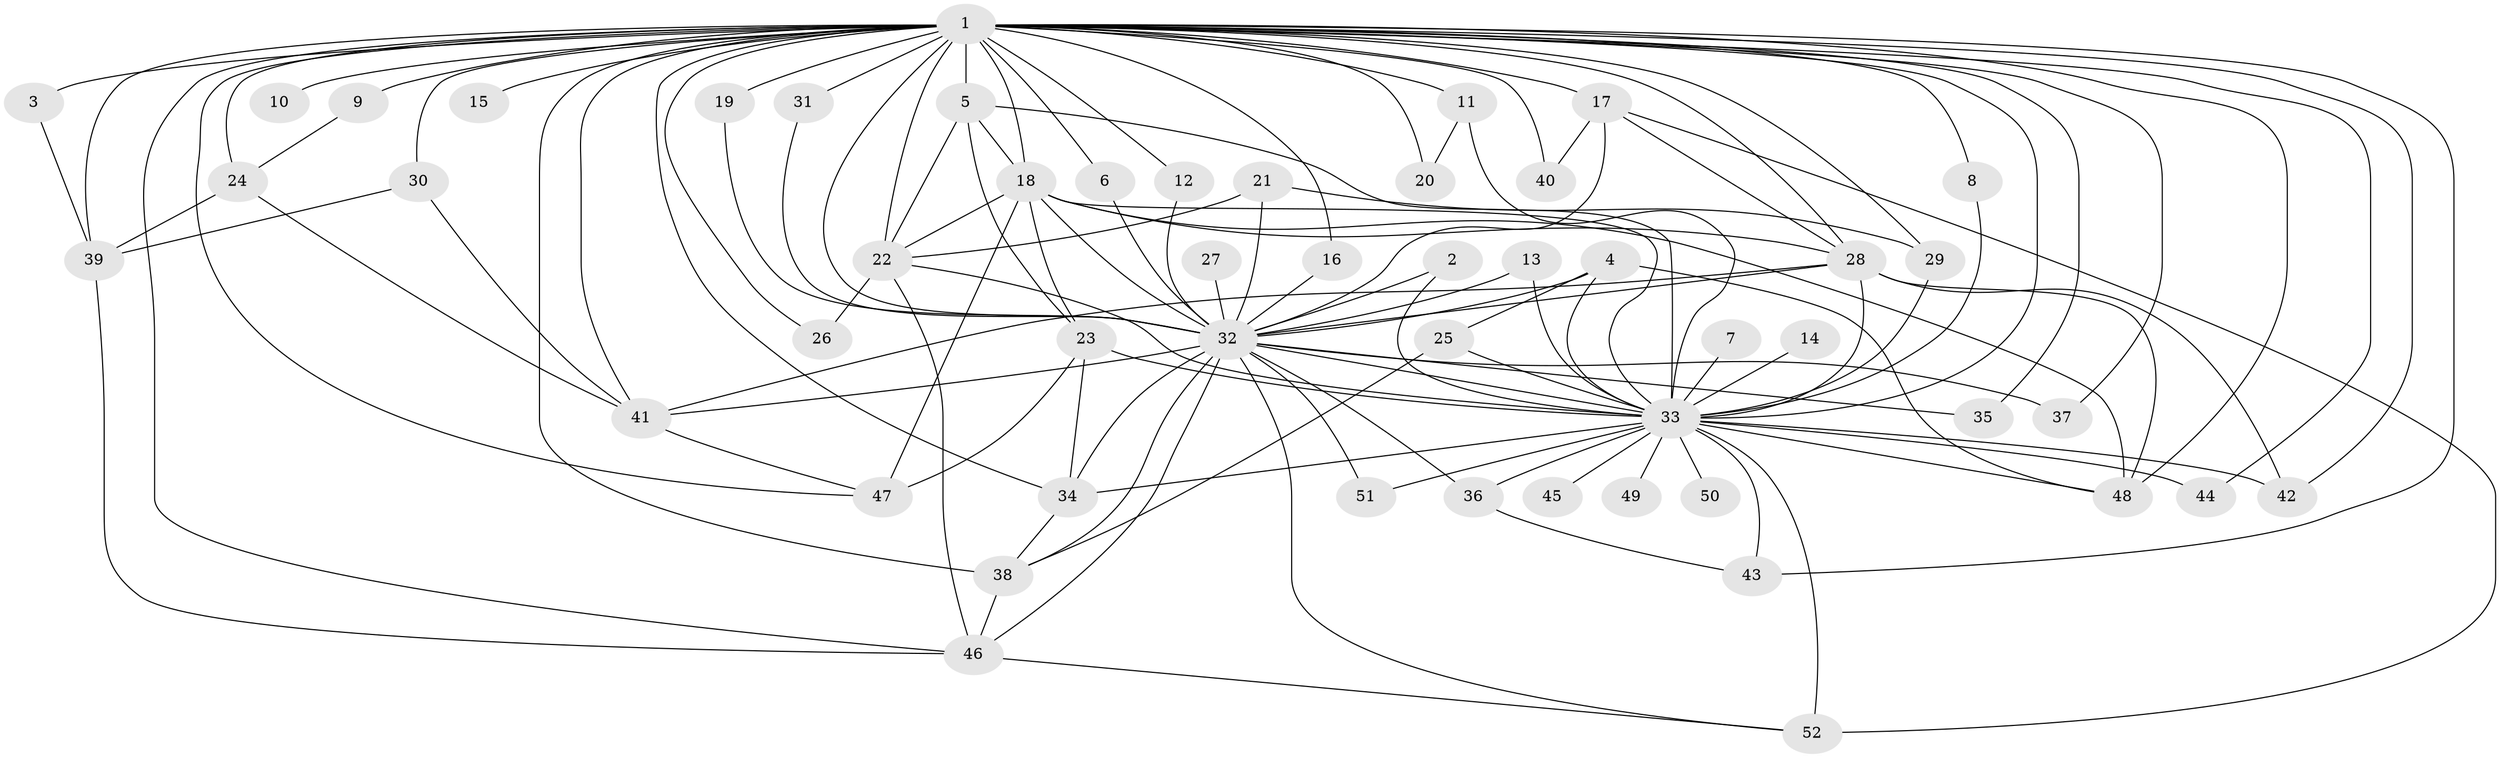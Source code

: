 // original degree distribution, {24: 0.009708737864077669, 35: 0.009708737864077669, 16: 0.02912621359223301, 21: 0.009708737864077669, 25: 0.019417475728155338, 13: 0.009708737864077669, 17: 0.009708737864077669, 2: 0.5242718446601942, 3: 0.20388349514563106, 5: 0.06796116504854369, 4: 0.08737864077669903, 6: 0.019417475728155338}
// Generated by graph-tools (version 1.1) at 2025/49/03/09/25 03:49:29]
// undirected, 52 vertices, 120 edges
graph export_dot {
graph [start="1"]
  node [color=gray90,style=filled];
  1;
  2;
  3;
  4;
  5;
  6;
  7;
  8;
  9;
  10;
  11;
  12;
  13;
  14;
  15;
  16;
  17;
  18;
  19;
  20;
  21;
  22;
  23;
  24;
  25;
  26;
  27;
  28;
  29;
  30;
  31;
  32;
  33;
  34;
  35;
  36;
  37;
  38;
  39;
  40;
  41;
  42;
  43;
  44;
  45;
  46;
  47;
  48;
  49;
  50;
  51;
  52;
  1 -- 3 [weight=2.0];
  1 -- 5 [weight=1.0];
  1 -- 6 [weight=1.0];
  1 -- 8 [weight=1.0];
  1 -- 9 [weight=1.0];
  1 -- 10 [weight=2.0];
  1 -- 11 [weight=1.0];
  1 -- 12 [weight=1.0];
  1 -- 15 [weight=2.0];
  1 -- 16 [weight=1.0];
  1 -- 17 [weight=2.0];
  1 -- 18 [weight=5.0];
  1 -- 19 [weight=1.0];
  1 -- 20 [weight=2.0];
  1 -- 22 [weight=2.0];
  1 -- 24 [weight=2.0];
  1 -- 26 [weight=1.0];
  1 -- 28 [weight=4.0];
  1 -- 29 [weight=1.0];
  1 -- 30 [weight=2.0];
  1 -- 31 [weight=1.0];
  1 -- 32 [weight=9.0];
  1 -- 33 [weight=8.0];
  1 -- 34 [weight=1.0];
  1 -- 35 [weight=1.0];
  1 -- 37 [weight=1.0];
  1 -- 38 [weight=3.0];
  1 -- 39 [weight=2.0];
  1 -- 40 [weight=1.0];
  1 -- 41 [weight=1.0];
  1 -- 42 [weight=1.0];
  1 -- 43 [weight=1.0];
  1 -- 44 [weight=1.0];
  1 -- 46 [weight=1.0];
  1 -- 47 [weight=1.0];
  1 -- 48 [weight=1.0];
  2 -- 32 [weight=1.0];
  2 -- 33 [weight=1.0];
  3 -- 39 [weight=1.0];
  4 -- 25 [weight=1.0];
  4 -- 32 [weight=1.0];
  4 -- 33 [weight=1.0];
  4 -- 48 [weight=1.0];
  5 -- 18 [weight=1.0];
  5 -- 22 [weight=1.0];
  5 -- 23 [weight=1.0];
  5 -- 33 [weight=1.0];
  6 -- 32 [weight=1.0];
  7 -- 33 [weight=1.0];
  8 -- 33 [weight=1.0];
  9 -- 24 [weight=1.0];
  11 -- 20 [weight=1.0];
  11 -- 33 [weight=1.0];
  12 -- 32 [weight=1.0];
  13 -- 32 [weight=1.0];
  13 -- 33 [weight=1.0];
  14 -- 33 [weight=1.0];
  16 -- 32 [weight=1.0];
  17 -- 28 [weight=1.0];
  17 -- 32 [weight=1.0];
  17 -- 40 [weight=1.0];
  17 -- 52 [weight=1.0];
  18 -- 22 [weight=1.0];
  18 -- 23 [weight=1.0];
  18 -- 28 [weight=1.0];
  18 -- 32 [weight=2.0];
  18 -- 33 [weight=2.0];
  18 -- 47 [weight=3.0];
  18 -- 48 [weight=1.0];
  19 -- 32 [weight=1.0];
  21 -- 22 [weight=1.0];
  21 -- 29 [weight=1.0];
  21 -- 32 [weight=1.0];
  22 -- 26 [weight=1.0];
  22 -- 33 [weight=1.0];
  22 -- 46 [weight=1.0];
  23 -- 33 [weight=1.0];
  23 -- 34 [weight=1.0];
  23 -- 47 [weight=1.0];
  24 -- 39 [weight=1.0];
  24 -- 41 [weight=1.0];
  25 -- 33 [weight=2.0];
  25 -- 38 [weight=1.0];
  27 -- 32 [weight=1.0];
  28 -- 32 [weight=2.0];
  28 -- 33 [weight=2.0];
  28 -- 41 [weight=1.0];
  28 -- 42 [weight=1.0];
  28 -- 48 [weight=1.0];
  29 -- 33 [weight=1.0];
  30 -- 39 [weight=1.0];
  30 -- 41 [weight=1.0];
  31 -- 32 [weight=1.0];
  32 -- 33 [weight=4.0];
  32 -- 34 [weight=1.0];
  32 -- 35 [weight=1.0];
  32 -- 36 [weight=1.0];
  32 -- 37 [weight=2.0];
  32 -- 38 [weight=1.0];
  32 -- 41 [weight=1.0];
  32 -- 46 [weight=1.0];
  32 -- 51 [weight=1.0];
  32 -- 52 [weight=1.0];
  33 -- 34 [weight=1.0];
  33 -- 36 [weight=1.0];
  33 -- 42 [weight=1.0];
  33 -- 43 [weight=1.0];
  33 -- 44 [weight=1.0];
  33 -- 45 [weight=2.0];
  33 -- 48 [weight=1.0];
  33 -- 49 [weight=2.0];
  33 -- 50 [weight=1.0];
  33 -- 51 [weight=1.0];
  33 -- 52 [weight=2.0];
  34 -- 38 [weight=1.0];
  36 -- 43 [weight=1.0];
  38 -- 46 [weight=1.0];
  39 -- 46 [weight=1.0];
  41 -- 47 [weight=1.0];
  46 -- 52 [weight=1.0];
}
